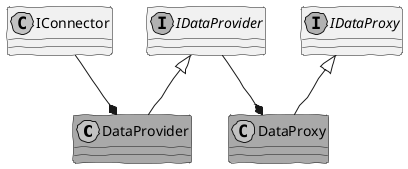 @startuml
!pragma horizontalLineBetweenDifferentPackageAllowed
allow_mixing

skinparam handwritten true
skinparam monochrome true

class DataProvider #darkgray
class DataProxy    #darkgray
interface IDataProvider
interface IDataProxy

IConnector    --*  DataProvider
IDataProvider <|-- DataProvider
IDataProxy    <|-- DataProxy
IDataProvider --*  DataProxy



@enduml
